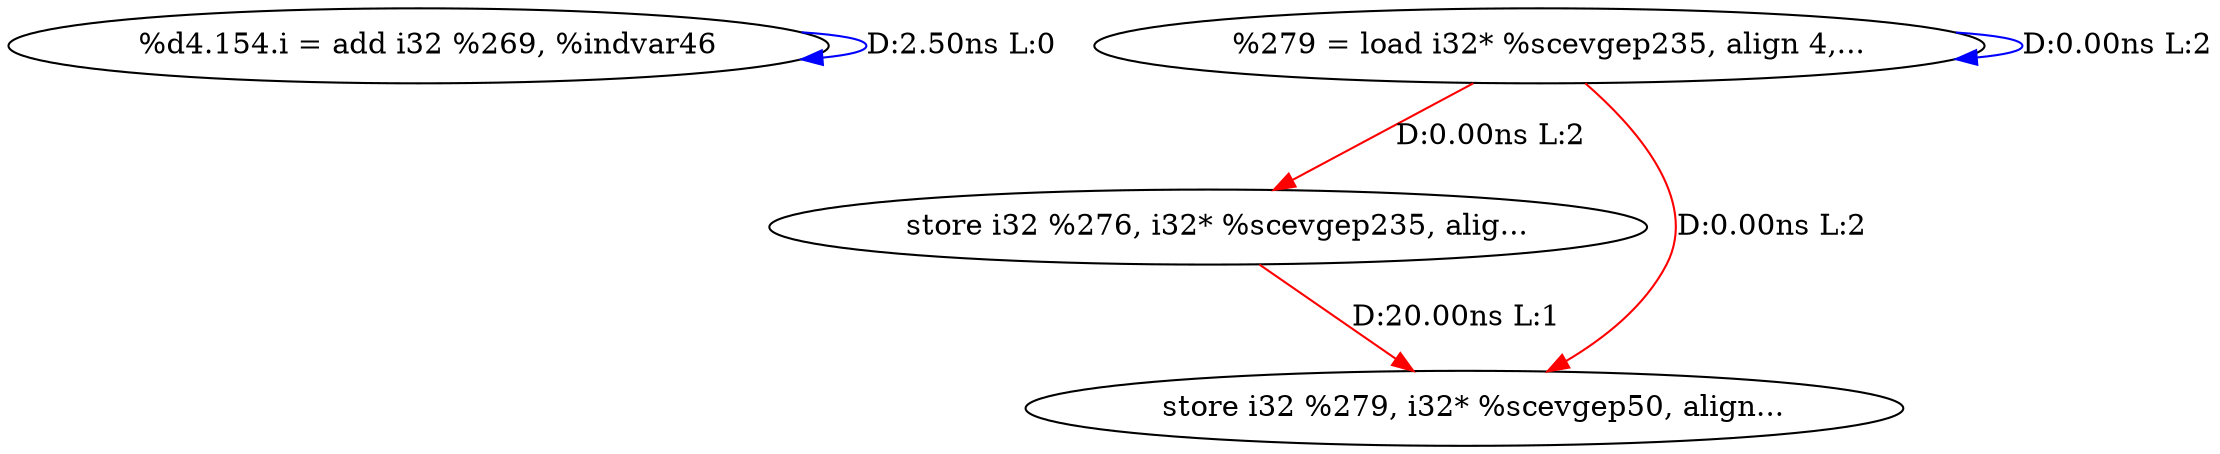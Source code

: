digraph {
Node0x28706d0[label="  %d4.154.i = add i32 %269, %indvar46"];
Node0x28706d0 -> Node0x28706d0[label="D:2.50ns L:0",color=blue];
Node0x28707b0[label="  %279 = load i32* %scevgep235, align 4,..."];
Node0x28707b0 -> Node0x28707b0[label="D:0.00ns L:2",color=blue];
Node0x2870890[label="  store i32 %276, i32* %scevgep235, alig..."];
Node0x28707b0 -> Node0x2870890[label="D:0.00ns L:2",color=red];
Node0x2870970[label="  store i32 %279, i32* %scevgep50, align..."];
Node0x28707b0 -> Node0x2870970[label="D:0.00ns L:2",color=red];
Node0x2870890 -> Node0x2870970[label="D:20.00ns L:1",color=red];
}
